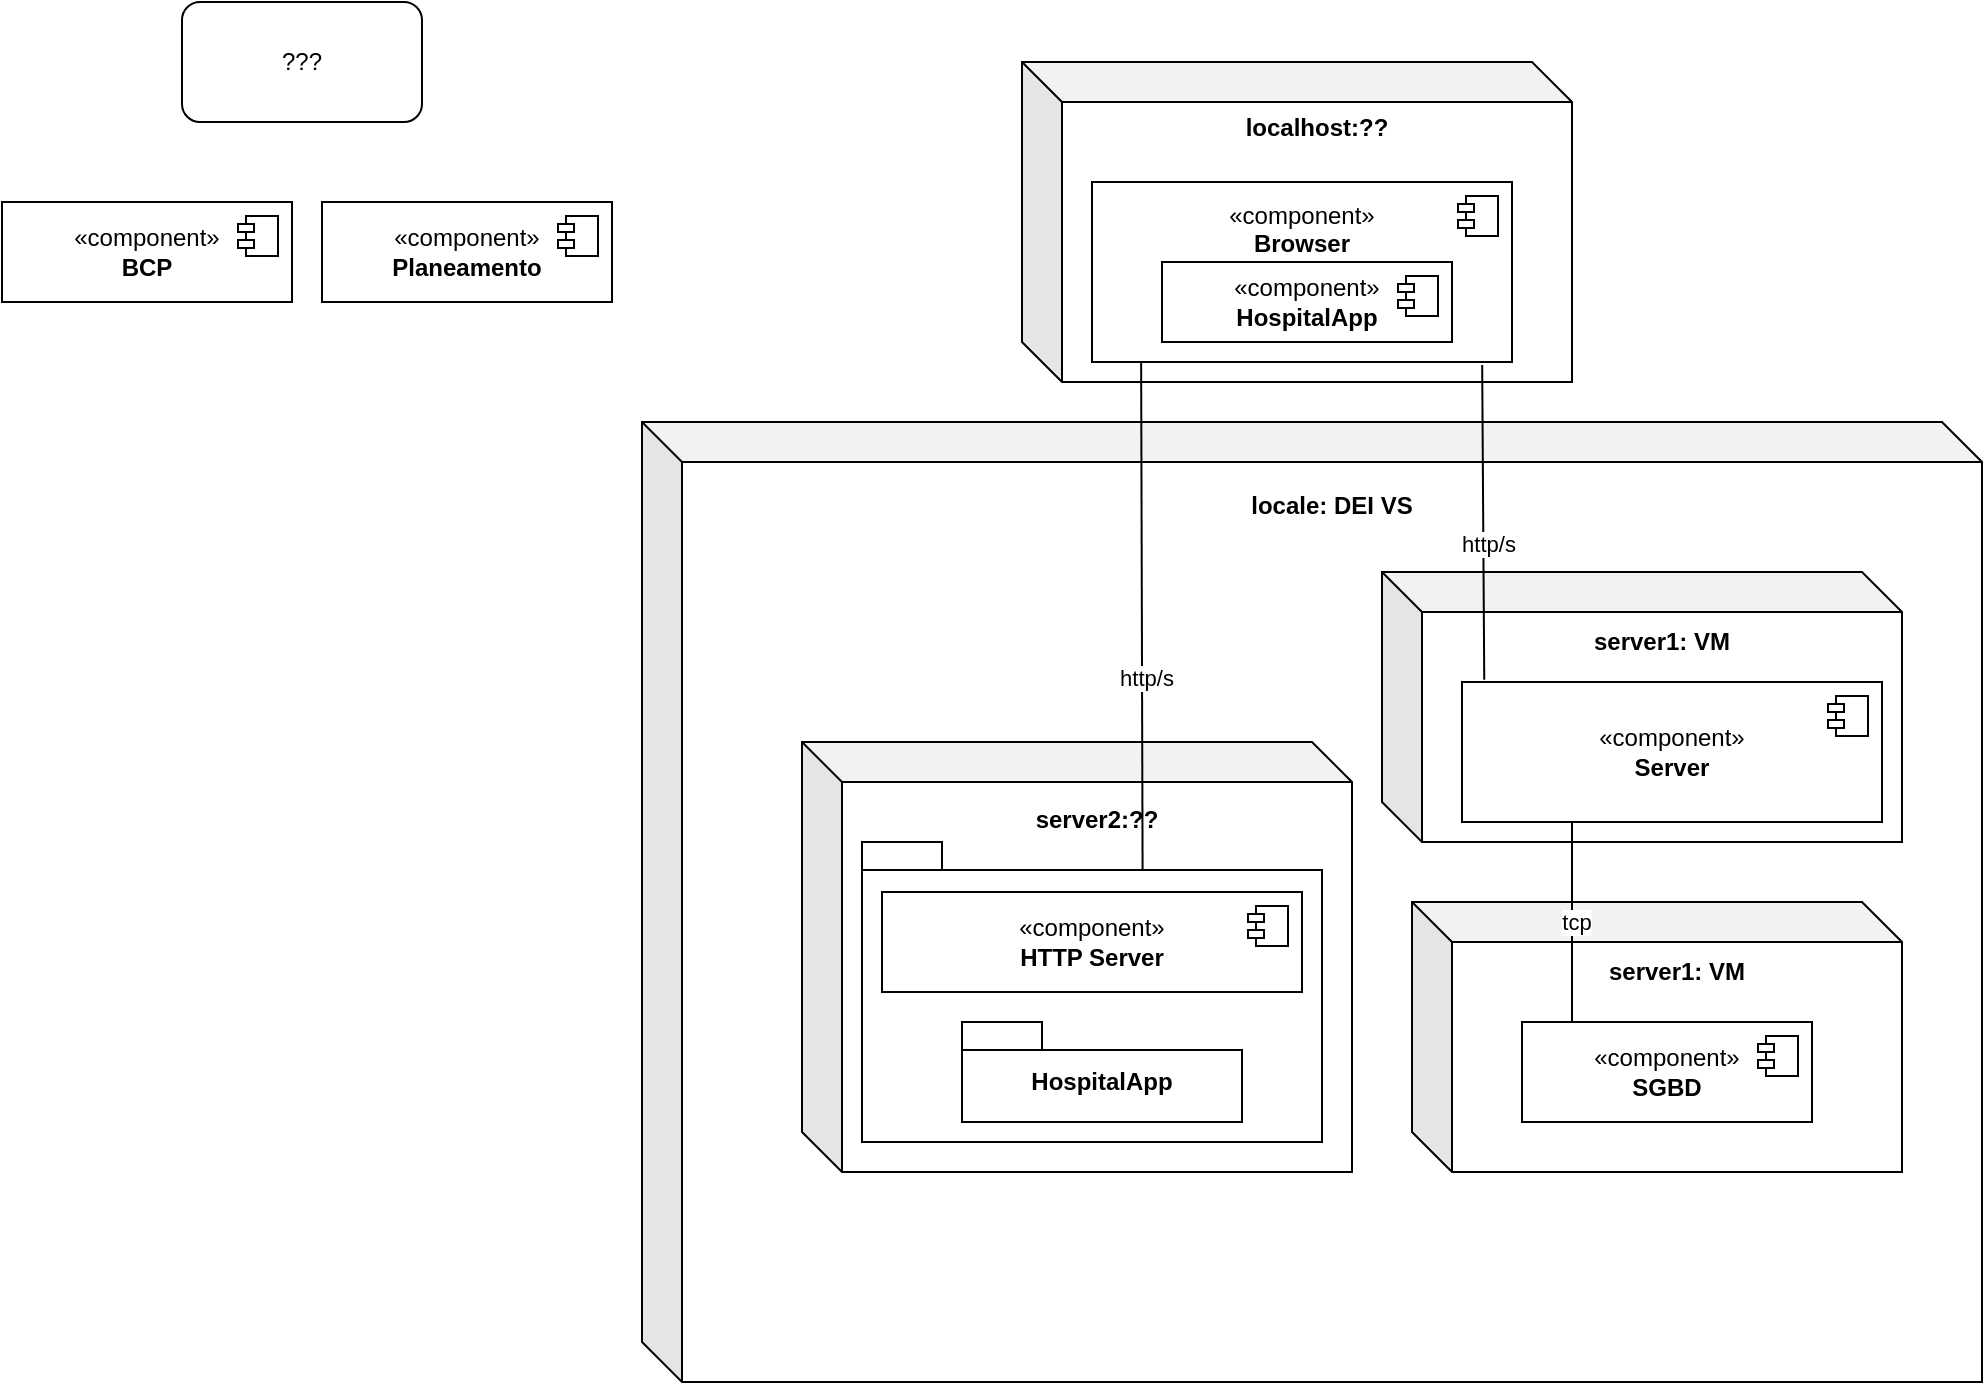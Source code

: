 <mxfile version="24.1.0" type="device">
  <diagram name="Página-1" id="HnM5bIwWVijFqjH4xQIT">
    <mxGraphModel dx="2440" dy="786" grid="1" gridSize="10" guides="1" tooltips="1" connect="1" arrows="1" fold="1" page="1" pageScale="1" pageWidth="827" pageHeight="1169" math="0" shadow="0">
      <root>
        <mxCell id="0" />
        <mxCell id="1" parent="0" />
        <mxCell id="ByQ2cYp2gSyykNQokh5q-1" value="&lt;b&gt;locale: DEI VS&lt;/b&gt;&lt;br&gt;&lt;div&gt;&lt;b&gt;&lt;br&gt;&lt;/b&gt;&lt;/div&gt;&lt;div&gt;&lt;b&gt;&lt;br&gt;&lt;/b&gt;&lt;/div&gt;&lt;div&gt;&lt;b&gt;&lt;br&gt;&lt;/b&gt;&lt;/div&gt;&lt;div&gt;&lt;b&gt;&lt;br&gt;&lt;/b&gt;&lt;/div&gt;&lt;div&gt;&lt;b&gt;&lt;br&gt;&lt;/b&gt;&lt;/div&gt;&lt;div&gt;&lt;b&gt;&lt;br&gt;&lt;/b&gt;&lt;/div&gt;&lt;div&gt;&lt;b&gt;&lt;br&gt;&lt;/b&gt;&lt;/div&gt;&lt;div&gt;&lt;br&gt;&lt;/div&gt;&lt;div&gt;&lt;br&gt;&lt;/div&gt;&lt;div&gt;&lt;br&gt;&lt;/div&gt;&lt;div&gt;&lt;br&gt;&lt;/div&gt;&lt;div&gt;&lt;br&gt;&lt;/div&gt;&lt;div&gt;&lt;br&gt;&lt;/div&gt;&lt;div&gt;&lt;br&gt;&lt;/div&gt;&lt;div&gt;&lt;br&gt;&lt;/div&gt;&lt;div&gt;&lt;br&gt;&lt;/div&gt;&lt;div&gt;&lt;br&gt;&lt;/div&gt;&lt;div&gt;&lt;br&gt;&lt;/div&gt;&lt;div&gt;&lt;br&gt;&lt;/div&gt;&lt;div&gt;&lt;br&gt;&lt;/div&gt;&lt;div&gt;&lt;br&gt;&lt;/div&gt;&lt;div&gt;&lt;br&gt;&lt;/div&gt;&lt;div&gt;&lt;br&gt;&lt;/div&gt;&lt;div&gt;&lt;br&gt;&lt;/div&gt;&lt;div&gt;&lt;br&gt;&lt;/div&gt;&lt;div&gt;&lt;br&gt;&lt;/div&gt;&lt;div&gt;&lt;br&gt;&lt;/div&gt;&lt;div&gt;&lt;br&gt;&lt;/div&gt;&lt;div&gt;&lt;br&gt;&lt;/div&gt;" style="shape=cube;whiteSpace=wrap;html=1;boundedLbl=1;backgroundOutline=1;darkOpacity=0.05;darkOpacity2=0.1;" vertex="1" parent="1">
          <mxGeometry x="20" y="440" width="670" height="480" as="geometry" />
        </mxCell>
        <mxCell id="PMfT4O3rlju3MlyJxA8M-1" value="&lt;b&gt;localhost:??&lt;/b&gt;&lt;div&gt;&lt;b&gt;&lt;br&gt;&lt;/b&gt;&lt;/div&gt;&lt;div&gt;&lt;b&gt;&lt;br&gt;&lt;/b&gt;&lt;/div&gt;&lt;div&gt;&lt;b&gt;&lt;br&gt;&lt;/b&gt;&lt;/div&gt;&lt;div&gt;&lt;b&gt;&lt;br&gt;&lt;/b&gt;&lt;/div&gt;&lt;div&gt;&lt;b&gt;&lt;br&gt;&lt;/b&gt;&lt;/div&gt;&lt;div&gt;&lt;b&gt;&lt;br&gt;&lt;/b&gt;&lt;/div&gt;&lt;div&gt;&lt;b&gt;&lt;br&gt;&lt;/b&gt;&lt;/div&gt;&lt;div&gt;&lt;br&gt;&lt;/div&gt;" style="shape=cube;whiteSpace=wrap;html=1;boundedLbl=1;backgroundOutline=1;darkOpacity=0.05;darkOpacity2=0.1;" parent="1" vertex="1">
          <mxGeometry x="210" y="260" width="275" height="160" as="geometry" />
        </mxCell>
        <mxCell id="PMfT4O3rlju3MlyJxA8M-2" value="«component»&lt;br&gt;&lt;b&gt;Browser&lt;/b&gt;&lt;div&gt;&lt;b&gt;&lt;br&gt;&lt;/b&gt;&lt;/div&gt;&lt;div&gt;&lt;b&gt;&lt;br&gt;&lt;/b&gt;&lt;/div&gt;&lt;div&gt;&lt;b&gt;&lt;br&gt;&lt;/b&gt;&lt;/div&gt;" style="html=1;dropTarget=0;whiteSpace=wrap;" parent="1" vertex="1">
          <mxGeometry x="245" y="320" width="210" height="90" as="geometry" />
        </mxCell>
        <mxCell id="PMfT4O3rlju3MlyJxA8M-3" value="" style="shape=module;jettyWidth=8;jettyHeight=4;" parent="PMfT4O3rlju3MlyJxA8M-2" vertex="1">
          <mxGeometry x="1" width="20" height="20" relative="1" as="geometry">
            <mxPoint x="-27" y="7" as="offset" />
          </mxGeometry>
        </mxCell>
        <mxCell id="PMfT4O3rlju3MlyJxA8M-4" value="«component»&lt;br&gt;&lt;b&gt;HospitalApp&lt;/b&gt;" style="html=1;dropTarget=0;whiteSpace=wrap;" parent="1" vertex="1">
          <mxGeometry x="280" y="360" width="145" height="40" as="geometry" />
        </mxCell>
        <mxCell id="PMfT4O3rlju3MlyJxA8M-5" value="" style="shape=module;jettyWidth=8;jettyHeight=4;" parent="PMfT4O3rlju3MlyJxA8M-4" vertex="1">
          <mxGeometry x="1" width="20" height="20" relative="1" as="geometry">
            <mxPoint x="-27" y="7" as="offset" />
          </mxGeometry>
        </mxCell>
        <mxCell id="PMfT4O3rlju3MlyJxA8M-8" value="&lt;b&gt;server2:??&lt;/b&gt;&lt;div&gt;&lt;b&gt;&lt;br&gt;&lt;/b&gt;&lt;/div&gt;&lt;div&gt;&lt;b&gt;&lt;br&gt;&lt;/b&gt;&lt;/div&gt;&lt;div&gt;&lt;b&gt;&lt;br&gt;&lt;/b&gt;&lt;/div&gt;&lt;div&gt;&lt;b&gt;&lt;br&gt;&lt;/b&gt;&lt;/div&gt;&lt;div&gt;&lt;b&gt;&lt;br&gt;&lt;/b&gt;&lt;/div&gt;&lt;div&gt;&lt;b&gt;&lt;br&gt;&lt;/b&gt;&lt;/div&gt;&lt;div&gt;&lt;b&gt;&lt;br&gt;&lt;/b&gt;&lt;/div&gt;&lt;div&gt;&lt;br&gt;&lt;/div&gt;&lt;div&gt;&lt;br&gt;&lt;/div&gt;&lt;div&gt;&lt;br&gt;&lt;/div&gt;&lt;div&gt;&lt;br&gt;&lt;/div&gt;" style="shape=cube;whiteSpace=wrap;html=1;boundedLbl=1;backgroundOutline=1;darkOpacity=0.05;darkOpacity2=0.1;" parent="1" vertex="1">
          <mxGeometry x="100" y="600" width="275" height="215" as="geometry" />
        </mxCell>
        <mxCell id="PMfT4O3rlju3MlyJxA8M-14" value="" style="endArrow=none;html=1;rounded=0;entryX=0.117;entryY=1.003;entryDx=0;entryDy=0;entryPerimeter=0;exitX=0.61;exitY=0.103;exitDx=0;exitDy=0;exitPerimeter=0;" parent="1" source="ByQ2cYp2gSyykNQokh5q-7" target="PMfT4O3rlju3MlyJxA8M-2" edge="1">
          <mxGeometry width="50" height="50" relative="1" as="geometry">
            <mxPoint x="270" y="655" as="sourcePoint" />
            <mxPoint x="320" y="605" as="targetPoint" />
          </mxGeometry>
        </mxCell>
        <mxCell id="PMfT4O3rlju3MlyJxA8M-15" value="http/s" style="edgeLabel;html=1;align=center;verticalAlign=middle;resizable=0;points=[];" parent="PMfT4O3rlju3MlyJxA8M-14" vertex="1" connectable="0">
          <mxGeometry x="-0.389" y="-2" relative="1" as="geometry">
            <mxPoint y="-20" as="offset" />
          </mxGeometry>
        </mxCell>
        <mxCell id="PMfT4O3rlju3MlyJxA8M-17" value="&lt;b&gt;server1: VM&lt;/b&gt;&lt;div&gt;&lt;b&gt;&lt;br&gt;&lt;/b&gt;&lt;/div&gt;&lt;div&gt;&lt;b&gt;&lt;br&gt;&lt;/b&gt;&lt;/div&gt;&lt;div&gt;&lt;b&gt;&lt;br&gt;&lt;/b&gt;&lt;/div&gt;&lt;div&gt;&lt;b&gt;&lt;br&gt;&lt;/b&gt;&lt;/div&gt;&lt;div&gt;&lt;b&gt;&lt;br&gt;&lt;/b&gt;&lt;/div&gt;&lt;div&gt;&lt;br&gt;&lt;/div&gt;" style="shape=cube;whiteSpace=wrap;html=1;boundedLbl=1;backgroundOutline=1;darkOpacity=0.05;darkOpacity2=0.1;" parent="1" vertex="1">
          <mxGeometry x="390" y="515" width="260" height="135" as="geometry" />
        </mxCell>
        <mxCell id="PMfT4O3rlju3MlyJxA8M-18" value="«component»&lt;br&gt;&lt;b&gt;Server&lt;/b&gt;" style="html=1;dropTarget=0;whiteSpace=wrap;" parent="1" vertex="1">
          <mxGeometry x="430" y="570" width="210" height="70" as="geometry" />
        </mxCell>
        <mxCell id="PMfT4O3rlju3MlyJxA8M-19" value="" style="shape=module;jettyWidth=8;jettyHeight=4;" parent="PMfT4O3rlju3MlyJxA8M-18" vertex="1">
          <mxGeometry x="1" width="20" height="20" relative="1" as="geometry">
            <mxPoint x="-27" y="7" as="offset" />
          </mxGeometry>
        </mxCell>
        <mxCell id="PMfT4O3rlju3MlyJxA8M-21" value="«component»&lt;br&gt;&lt;b&gt;Planeamento&lt;/b&gt;" style="html=1;dropTarget=0;whiteSpace=wrap;" parent="1" vertex="1">
          <mxGeometry x="-140" y="330" width="145" height="50" as="geometry" />
        </mxCell>
        <mxCell id="PMfT4O3rlju3MlyJxA8M-22" value="" style="shape=module;jettyWidth=8;jettyHeight=4;" parent="PMfT4O3rlju3MlyJxA8M-21" vertex="1">
          <mxGeometry x="1" width="20" height="20" relative="1" as="geometry">
            <mxPoint x="-27" y="7" as="offset" />
          </mxGeometry>
        </mxCell>
        <mxCell id="PMfT4O3rlju3MlyJxA8M-23" value="" style="endArrow=none;html=1;rounded=0;entryX=0.929;entryY=1.017;entryDx=0;entryDy=0;entryPerimeter=0;exitX=0.053;exitY=-0.016;exitDx=0;exitDy=0;exitPerimeter=0;" parent="1" edge="1" target="PMfT4O3rlju3MlyJxA8M-2" source="PMfT4O3rlju3MlyJxA8M-18">
          <mxGeometry width="50" height="50" relative="1" as="geometry">
            <mxPoint x="440" y="515" as="sourcePoint" />
            <mxPoint x="439.5" y="455" as="targetPoint" />
          </mxGeometry>
        </mxCell>
        <mxCell id="PMfT4O3rlju3MlyJxA8M-24" value="http/s" style="edgeLabel;html=1;align=center;verticalAlign=middle;resizable=0;points=[];" parent="PMfT4O3rlju3MlyJxA8M-23" vertex="1" connectable="0">
          <mxGeometry x="-0.389" y="-2" relative="1" as="geometry">
            <mxPoint y="-20" as="offset" />
          </mxGeometry>
        </mxCell>
        <mxCell id="ByQ2cYp2gSyykNQokh5q-7" value="" style="shape=folder;fontStyle=1;spacingTop=10;tabWidth=40;tabHeight=14;tabPosition=left;html=1;whiteSpace=wrap;" vertex="1" parent="1">
          <mxGeometry x="130" y="650" width="230" height="150" as="geometry" />
        </mxCell>
        <mxCell id="ByQ2cYp2gSyykNQokh5q-2" value="&lt;b&gt;server1: VM&lt;/b&gt;&lt;div&gt;&lt;b&gt;&lt;br&gt;&lt;/b&gt;&lt;/div&gt;&lt;div&gt;&lt;b&gt;&lt;br&gt;&lt;/b&gt;&lt;/div&gt;&lt;div&gt;&lt;b&gt;&lt;br&gt;&lt;/b&gt;&lt;/div&gt;&lt;div&gt;&lt;b&gt;&lt;br&gt;&lt;/b&gt;&lt;/div&gt;&lt;div&gt;&lt;b&gt;&lt;br&gt;&lt;/b&gt;&lt;/div&gt;&lt;div&gt;&lt;br&gt;&lt;/div&gt;" style="shape=cube;whiteSpace=wrap;html=1;boundedLbl=1;backgroundOutline=1;darkOpacity=0.05;darkOpacity2=0.1;" vertex="1" parent="1">
          <mxGeometry x="405" y="680" width="245" height="135" as="geometry" />
        </mxCell>
        <mxCell id="ByQ2cYp2gSyykNQokh5q-3" value="«component»&lt;br&gt;&lt;b&gt;SGBD&lt;/b&gt;" style="html=1;dropTarget=0;whiteSpace=wrap;" vertex="1" parent="1">
          <mxGeometry x="460" y="740" width="145" height="50" as="geometry" />
        </mxCell>
        <mxCell id="ByQ2cYp2gSyykNQokh5q-4" value="" style="shape=module;jettyWidth=8;jettyHeight=4;" vertex="1" parent="ByQ2cYp2gSyykNQokh5q-3">
          <mxGeometry x="1" width="20" height="20" relative="1" as="geometry">
            <mxPoint x="-27" y="7" as="offset" />
          </mxGeometry>
        </mxCell>
        <mxCell id="ByQ2cYp2gSyykNQokh5q-5" value="" style="endArrow=none;html=1;rounded=0;entryX=0.929;entryY=1.017;entryDx=0;entryDy=0;entryPerimeter=0;" edge="1" parent="1">
          <mxGeometry width="50" height="50" relative="1" as="geometry">
            <mxPoint x="485" y="740" as="sourcePoint" />
            <mxPoint x="485" y="640" as="targetPoint" />
          </mxGeometry>
        </mxCell>
        <mxCell id="ByQ2cYp2gSyykNQokh5q-6" value="tcp" style="edgeLabel;html=1;align=center;verticalAlign=middle;resizable=0;points=[];" vertex="1" connectable="0" parent="ByQ2cYp2gSyykNQokh5q-5">
          <mxGeometry x="-0.389" y="-2" relative="1" as="geometry">
            <mxPoint y="-20" as="offset" />
          </mxGeometry>
        </mxCell>
        <mxCell id="PMfT4O3rlju3MlyJxA8M-9" value="«component»&lt;br&gt;&lt;b&gt;HTTP Server&lt;/b&gt;" style="html=1;dropTarget=0;whiteSpace=wrap;" parent="1" vertex="1">
          <mxGeometry x="140" y="675" width="210" height="50" as="geometry" />
        </mxCell>
        <mxCell id="PMfT4O3rlju3MlyJxA8M-10" value="" style="shape=module;jettyWidth=8;jettyHeight=4;" parent="PMfT4O3rlju3MlyJxA8M-9" vertex="1">
          <mxGeometry x="1" width="20" height="20" relative="1" as="geometry">
            <mxPoint x="-27" y="7" as="offset" />
          </mxGeometry>
        </mxCell>
        <mxCell id="PMfT4O3rlju3MlyJxA8M-13" value="HospitalApp" style="shape=folder;fontStyle=1;spacingTop=10;tabWidth=40;tabHeight=14;tabPosition=left;html=1;whiteSpace=wrap;" parent="1" vertex="1">
          <mxGeometry x="180" y="740" width="140" height="50" as="geometry" />
        </mxCell>
        <mxCell id="ByQ2cYp2gSyykNQokh5q-8" value="«component»&lt;br&gt;&lt;b&gt;BCP&lt;/b&gt;" style="html=1;dropTarget=0;whiteSpace=wrap;" vertex="1" parent="1">
          <mxGeometry x="-300" y="330" width="145" height="50" as="geometry" />
        </mxCell>
        <mxCell id="ByQ2cYp2gSyykNQokh5q-9" value="" style="shape=module;jettyWidth=8;jettyHeight=4;" vertex="1" parent="ByQ2cYp2gSyykNQokh5q-8">
          <mxGeometry x="1" width="20" height="20" relative="1" as="geometry">
            <mxPoint x="-27" y="7" as="offset" />
          </mxGeometry>
        </mxCell>
        <mxCell id="ByQ2cYp2gSyykNQokh5q-10" value="???" style="rounded=1;whiteSpace=wrap;html=1;" vertex="1" parent="1">
          <mxGeometry x="-210" y="230" width="120" height="60" as="geometry" />
        </mxCell>
      </root>
    </mxGraphModel>
  </diagram>
</mxfile>
